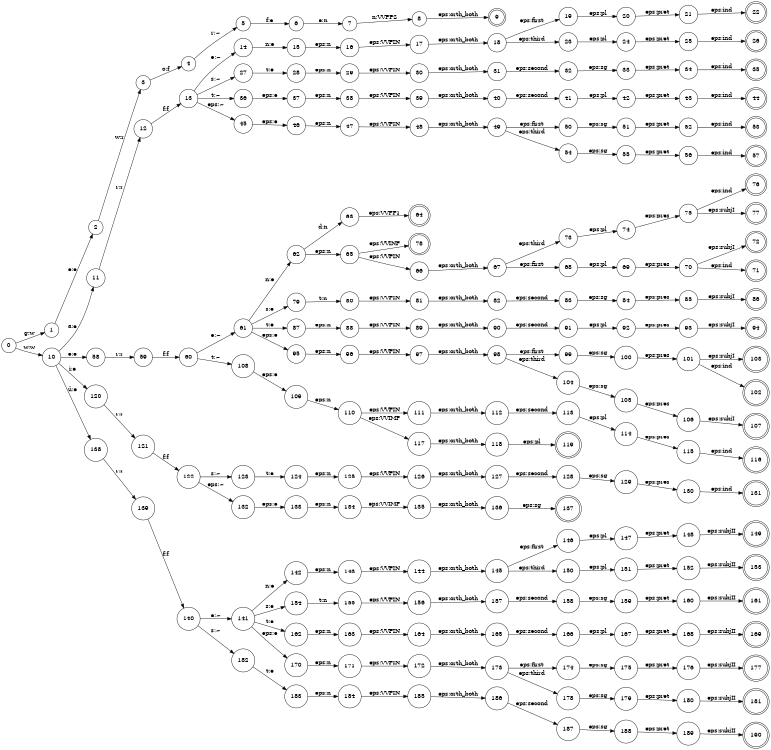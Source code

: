 digraph "Finite State Transducer" {
	rankdir=LR size="8,5"
	node [shape=circle]
	node [shape=circle]
	0 -> 1 [label="g:w"]
	node [shape=circle]
	0 -> 10 [label="w:w"]
	node [shape=circle]
	1 -> 2 [label="e:e"]
	node [shape=circle]
	2 -> 3 [label="w:r"]
	node [shape=circle]
	3 -> 4 [label="o:f"]
	node [shape=circle]
	4 -> 5 [label="r:~"]
	node [shape=circle]
	5 -> 6 [label="f:e"]
	node [shape=circle]
	6 -> 7 [label="e:n"]
	node [shape=circle]
	7 -> 8 [label="n:VVPP2"]
	node [shape=doublecircle]
	8 -> 9 [label="eps:orth_both"]
	node [shape=circle]
	10 -> 11 [label="a:e"]
	node [shape=circle]
	10 -> 58 [label="e:e"]
	node [shape=circle]
	10 -> 120 [label="i:e"]
	node [shape=circle]
	10 -> 138 [label="ü:e"]
	node [shape=circle]
	11 -> 12 [label="r:r"]
	node [shape=circle]
	12 -> 13 [label="f:f"]
	node [shape=circle]
	13 -> 14 [label="e:~"]
	node [shape=circle]
	13 -> 27 [label="s:~"]
	node [shape=circle]
	13 -> 36 [label="t:~"]
	node [shape=circle]
	13 -> 45 [label="eps:~"]
	node [shape=circle]
	14 -> 15 [label="n:e"]
	node [shape=circle]
	15 -> 16 [label="eps:n"]
	node [shape=circle]
	16 -> 17 [label="eps:VVFIN"]
	node [shape=circle]
	17 -> 18 [label="eps:orth_both"]
	node [shape=circle]
	18 -> 19 [label="eps:first"]
	node [shape=circle]
	18 -> 23 [label="eps:third"]
	node [shape=circle]
	19 -> 20 [label="eps:pl"]
	node [shape=circle]
	20 -> 21 [label="eps:pret"]
	node [shape=doublecircle]
	21 -> 22 [label="eps:ind"]
	node [shape=circle]
	23 -> 24 [label="eps:pl"]
	node [shape=circle]
	24 -> 25 [label="eps:pret"]
	node [shape=doublecircle]
	25 -> 26 [label="eps:ind"]
	node [shape=circle]
	27 -> 28 [label="t:e"]
	node [shape=circle]
	28 -> 29 [label="eps:n"]
	node [shape=circle]
	29 -> 30 [label="eps:VVFIN"]
	node [shape=circle]
	30 -> 31 [label="eps:orth_both"]
	node [shape=circle]
	31 -> 32 [label="eps:second"]
	node [shape=circle]
	32 -> 33 [label="eps:sg"]
	node [shape=circle]
	33 -> 34 [label="eps:pret"]
	node [shape=doublecircle]
	34 -> 35 [label="eps:ind"]
	node [shape=circle]
	36 -> 37 [label="eps:e"]
	node [shape=circle]
	37 -> 38 [label="eps:n"]
	node [shape=circle]
	38 -> 39 [label="eps:VVFIN"]
	node [shape=circle]
	39 -> 40 [label="eps:orth_both"]
	node [shape=circle]
	40 -> 41 [label="eps:second"]
	node [shape=circle]
	41 -> 42 [label="eps:pl"]
	node [shape=circle]
	42 -> 43 [label="eps:pret"]
	node [shape=doublecircle]
	43 -> 44 [label="eps:ind"]
	node [shape=circle]
	45 -> 46 [label="eps:e"]
	node [shape=circle]
	46 -> 47 [label="eps:n"]
	node [shape=circle]
	47 -> 48 [label="eps:VVFIN"]
	node [shape=circle]
	48 -> 49 [label="eps:orth_both"]
	node [shape=circle]
	49 -> 50 [label="eps:first"]
	node [shape=circle]
	49 -> 54 [label="eps:third"]
	node [shape=circle]
	50 -> 51 [label="eps:sg"]
	node [shape=circle]
	51 -> 52 [label="eps:pret"]
	node [shape=doublecircle]
	52 -> 53 [label="eps:ind"]
	node [shape=circle]
	54 -> 55 [label="eps:sg"]
	node [shape=circle]
	55 -> 56 [label="eps:pret"]
	node [shape=doublecircle]
	56 -> 57 [label="eps:ind"]
	node [shape=circle]
	58 -> 59 [label="r:r"]
	node [shape=circle]
	59 -> 60 [label="f:f"]
	node [shape=circle]
	60 -> 61 [label="e:~"]
	node [shape=circle]
	60 -> 108 [label="t:~"]
	node [shape=circle]
	61 -> 62 [label="n:e"]
	node [shape=circle]
	61 -> 79 [label="s:e"]
	node [shape=circle]
	61 -> 87 [label="t:e"]
	node [shape=circle]
	61 -> 95 [label="eps:e"]
	node [shape=circle]
	62 -> 63 [label="d:n"]
	node [shape=circle]
	62 -> 65 [label="eps:n"]
	node [shape=doublecircle]
	63 -> 64 [label="eps:VVPP1"]
	node [shape=doublecircle]
	65 -> 78 [label="eps:VVINF"]
	node [shape=circle]
	65 -> 66 [label="eps:VVFIN"]
	node [shape=circle]
	66 -> 67 [label="eps:orth_both"]
	node [shape=circle]
	67 -> 73 [label="eps:third"]
	node [shape=circle]
	67 -> 68 [label="eps:first"]
	node [shape=circle]
	68 -> 69 [label="eps:pl"]
	node [shape=circle]
	69 -> 70 [label="eps:pres"]
	node [shape=doublecircle]
	70 -> 72 [label="eps:subjI"]
	node [shape=doublecircle]
	70 -> 71 [label="eps:ind"]
	node [shape=circle]
	73 -> 74 [label="eps:pl"]
	node [shape=circle]
	74 -> 75 [label="eps:pres"]
	node [shape=doublecircle]
	75 -> 76 [label="eps:ind"]
	node [shape=doublecircle]
	75 -> 77 [label="eps:subjI"]
	node [shape=circle]
	79 -> 80 [label="t:n"]
	node [shape=circle]
	80 -> 81 [label="eps:VVFIN"]
	node [shape=circle]
	81 -> 82 [label="eps:orth_both"]
	node [shape=circle]
	82 -> 83 [label="eps:second"]
	node [shape=circle]
	83 -> 84 [label="eps:sg"]
	node [shape=circle]
	84 -> 85 [label="eps:pres"]
	node [shape=doublecircle]
	85 -> 86 [label="eps:subjI"]
	node [shape=circle]
	87 -> 88 [label="eps:n"]
	node [shape=circle]
	88 -> 89 [label="eps:VVFIN"]
	node [shape=circle]
	89 -> 90 [label="eps:orth_both"]
	node [shape=circle]
	90 -> 91 [label="eps:second"]
	node [shape=circle]
	91 -> 92 [label="eps:pl"]
	node [shape=circle]
	92 -> 93 [label="eps:pres"]
	node [shape=doublecircle]
	93 -> 94 [label="eps:subjI"]
	node [shape=circle]
	95 -> 96 [label="eps:n"]
	node [shape=circle]
	96 -> 97 [label="eps:VVFIN"]
	node [shape=circle]
	97 -> 98 [label="eps:orth_both"]
	node [shape=circle]
	98 -> 99 [label="eps:first"]
	node [shape=circle]
	98 -> 104 [label="eps:third"]
	node [shape=circle]
	99 -> 100 [label="eps:sg"]
	node [shape=circle]
	100 -> 101 [label="eps:pres"]
	node [shape=doublecircle]
	101 -> 103 [label="eps:subjI"]
	node [shape=doublecircle]
	101 -> 102 [label="eps:ind"]
	node [shape=circle]
	104 -> 105 [label="eps:sg"]
	node [shape=circle]
	105 -> 106 [label="eps:pres"]
	node [shape=doublecircle]
	106 -> 107 [label="eps:subjI"]
	node [shape=circle]
	108 -> 109 [label="eps:e"]
	node [shape=circle]
	109 -> 110 [label="eps:n"]
	node [shape=circle]
	110 -> 111 [label="eps:VVFIN"]
	node [shape=circle]
	110 -> 117 [label="eps:VVIMP"]
	node [shape=circle]
	111 -> 112 [label="eps:orth_both"]
	node [shape=circle]
	112 -> 113 [label="eps:second"]
	node [shape=circle]
	113 -> 114 [label="eps:pl"]
	node [shape=circle]
	114 -> 115 [label="eps:pres"]
	node [shape=doublecircle]
	115 -> 116 [label="eps:ind"]
	node [shape=circle]
	117 -> 118 [label="eps:orth_both"]
	node [shape=doublecircle]
	118 -> 119 [label="eps:pl"]
	node [shape=circle]
	120 -> 121 [label="r:r"]
	node [shape=circle]
	121 -> 122 [label="f:f"]
	node [shape=circle]
	122 -> 123 [label="s:~"]
	node [shape=circle]
	122 -> 132 [label="eps:~"]
	node [shape=circle]
	123 -> 124 [label="t:e"]
	node [shape=circle]
	124 -> 125 [label="eps:n"]
	node [shape=circle]
	125 -> 126 [label="eps:VVFIN"]
	node [shape=circle]
	126 -> 127 [label="eps:orth_both"]
	node [shape=circle]
	127 -> 128 [label="eps:second"]
	node [shape=circle]
	128 -> 129 [label="eps:sg"]
	node [shape=circle]
	129 -> 130 [label="eps:pres"]
	node [shape=doublecircle]
	130 -> 131 [label="eps:ind"]
	node [shape=circle]
	132 -> 133 [label="eps:e"]
	node [shape=circle]
	133 -> 134 [label="eps:n"]
	node [shape=circle]
	134 -> 135 [label="eps:VVIMP"]
	node [shape=circle]
	135 -> 136 [label="eps:orth_both"]
	node [shape=doublecircle]
	136 -> 137 [label="eps:sg"]
	node [shape=circle]
	138 -> 139 [label="r:r"]
	node [shape=circle]
	139 -> 140 [label="f:f"]
	node [shape=circle]
	140 -> 141 [label="e:~"]
	node [shape=circle]
	140 -> 182 [label="s:~"]
	node [shape=circle]
	141 -> 142 [label="n:e"]
	node [shape=circle]
	141 -> 154 [label="s:e"]
	node [shape=circle]
	141 -> 162 [label="t:e"]
	node [shape=circle]
	141 -> 170 [label="eps:e"]
	node [shape=circle]
	142 -> 143 [label="eps:n"]
	node [shape=circle]
	143 -> 144 [label="eps:VVFIN"]
	node [shape=circle]
	144 -> 145 [label="eps:orth_both"]
	node [shape=circle]
	145 -> 146 [label="eps:first"]
	node [shape=circle]
	145 -> 150 [label="eps:third"]
	node [shape=circle]
	146 -> 147 [label="eps:pl"]
	node [shape=circle]
	147 -> 148 [label="eps:pret"]
	node [shape=doublecircle]
	148 -> 149 [label="eps:subjII"]
	node [shape=circle]
	150 -> 151 [label="eps:pl"]
	node [shape=circle]
	151 -> 152 [label="eps:pret"]
	node [shape=doublecircle]
	152 -> 153 [label="eps:subjII"]
	node [shape=circle]
	154 -> 155 [label="t:n"]
	node [shape=circle]
	155 -> 156 [label="eps:VVFIN"]
	node [shape=circle]
	156 -> 157 [label="eps:orth_both"]
	node [shape=circle]
	157 -> 158 [label="eps:second"]
	node [shape=circle]
	158 -> 159 [label="eps:sg"]
	node [shape=circle]
	159 -> 160 [label="eps:pret"]
	node [shape=doublecircle]
	160 -> 161 [label="eps:subjII"]
	node [shape=circle]
	162 -> 163 [label="eps:n"]
	node [shape=circle]
	163 -> 164 [label="eps:VVFIN"]
	node [shape=circle]
	164 -> 165 [label="eps:orth_both"]
	node [shape=circle]
	165 -> 166 [label="eps:second"]
	node [shape=circle]
	166 -> 167 [label="eps:pl"]
	node [shape=circle]
	167 -> 168 [label="eps:pret"]
	node [shape=doublecircle]
	168 -> 169 [label="eps:subjII"]
	node [shape=circle]
	170 -> 171 [label="eps:n"]
	node [shape=circle]
	171 -> 172 [label="eps:VVFIN"]
	node [shape=circle]
	172 -> 173 [label="eps:orth_both"]
	node [shape=circle]
	173 -> 174 [label="eps:first"]
	node [shape=circle]
	173 -> 178 [label="eps:third"]
	node [shape=circle]
	174 -> 175 [label="eps:sg"]
	node [shape=circle]
	175 -> 176 [label="eps:pret"]
	node [shape=doublecircle]
	176 -> 177 [label="eps:subjII"]
	node [shape=circle]
	178 -> 179 [label="eps:sg"]
	node [shape=circle]
	179 -> 180 [label="eps:pret"]
	node [shape=doublecircle]
	180 -> 181 [label="eps:subjII"]
	node [shape=circle]
	182 -> 183 [label="t:e"]
	node [shape=circle]
	183 -> 184 [label="eps:n"]
	node [shape=circle]
	184 -> 185 [label="eps:VVFIN"]
	node [shape=circle]
	185 -> 186 [label="eps:orth_both"]
	node [shape=circle]
	186 -> 187 [label="eps:second"]
	node [shape=circle]
	187 -> 188 [label="eps:sg"]
	node [shape=circle]
	188 -> 189 [label="eps:pret"]
	node [shape=doublecircle]
	189 -> 190 [label="eps:subjII"]
}
